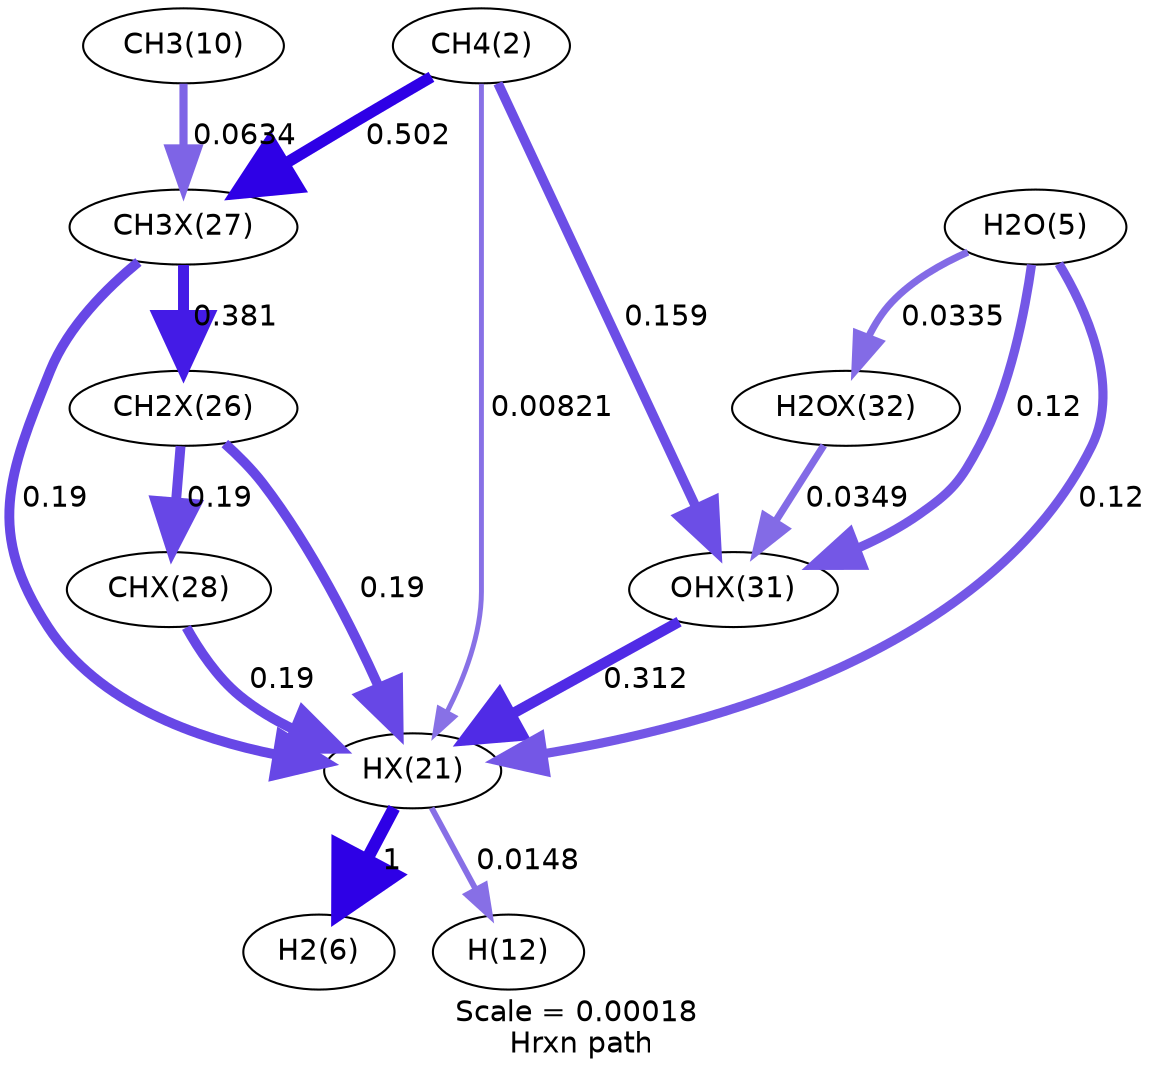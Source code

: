 digraph reaction_paths {
center=1;
s23 -> s7[fontname="Helvetica", penwidth=6, arrowsize=3, color="0.7, 1.5, 0.9"
, label=" 1"];
s3 -> s23[fontname="Helvetica", penwidth=2.37, arrowsize=1.19, color="0.7, 0.508, 0.9"
, label=" 0.00821"];
s29 -> s23[fontname="Helvetica", penwidth=4.75, arrowsize=2.37, color="0.7, 0.69, 0.9"
, label=" 0.19"];
s28 -> s23[fontname="Helvetica", penwidth=4.75, arrowsize=2.37, color="0.7, 0.69, 0.9"
, label=" 0.19"];
s30 -> s23[fontname="Helvetica", penwidth=4.75, arrowsize=2.37, color="0.7, 0.69, 0.9"
, label=" 0.19"];
s33 -> s23[fontname="Helvetica", penwidth=5.12, arrowsize=2.56, color="0.7, 0.812, 0.9"
, label=" 0.312"];
s6 -> s23[fontname="Helvetica", penwidth=4.4, arrowsize=2.2, color="0.7, 0.62, 0.9"
, label=" 0.12"];
s23 -> s13[fontname="Helvetica", penwidth=2.82, arrowsize=1.41, color="0.7, 0.515, 0.9"
, label=" 0.0148"];
s3 -> s29[fontname="Helvetica", penwidth=5.48, arrowsize=2.74, color="0.7, 1, 0.9"
, label=" 0.502"];
s3 -> s33[fontname="Helvetica", penwidth=4.61, arrowsize=2.31, color="0.7, 0.659, 0.9"
, label=" 0.159"];
s29 -> s28[fontname="Helvetica", penwidth=5.27, arrowsize=2.64, color="0.7, 0.881, 0.9"
, label=" 0.381"];
s11 -> s29[fontname="Helvetica", penwidth=3.92, arrowsize=1.96, color="0.7, 0.563, 0.9"
, label=" 0.0634"];
s28 -> s30[fontname="Helvetica", penwidth=4.75, arrowsize=2.37, color="0.7, 0.69, 0.9"
, label=" 0.19"];
s6 -> s33[fontname="Helvetica", penwidth=4.4, arrowsize=2.2, color="0.7, 0.62, 0.9"
, label=" 0.12"];
s34 -> s33[fontname="Helvetica", penwidth=3.47, arrowsize=1.73, color="0.7, 0.535, 0.9"
, label=" 0.0349"];
s6 -> s34[fontname="Helvetica", penwidth=3.44, arrowsize=1.72, color="0.7, 0.534, 0.9"
, label=" 0.0335"];
s3 [ fontname="Helvetica", label="CH4(2)"];
s6 [ fontname="Helvetica", label="H2O(5)"];
s7 [ fontname="Helvetica", label="H2(6)"];
s11 [ fontname="Helvetica", label="CH3(10)"];
s13 [ fontname="Helvetica", label="H(12)"];
s23 [ fontname="Helvetica", label="HX(21)"];
s28 [ fontname="Helvetica", label="CH2X(26)"];
s29 [ fontname="Helvetica", label="CH3X(27)"];
s30 [ fontname="Helvetica", label="CHX(28)"];
s33 [ fontname="Helvetica", label="OHX(31)"];
s34 [ fontname="Helvetica", label="H2OX(32)"];
 label = "Scale = 0.00018\l Hrxn path";
 fontname = "Helvetica";
}
